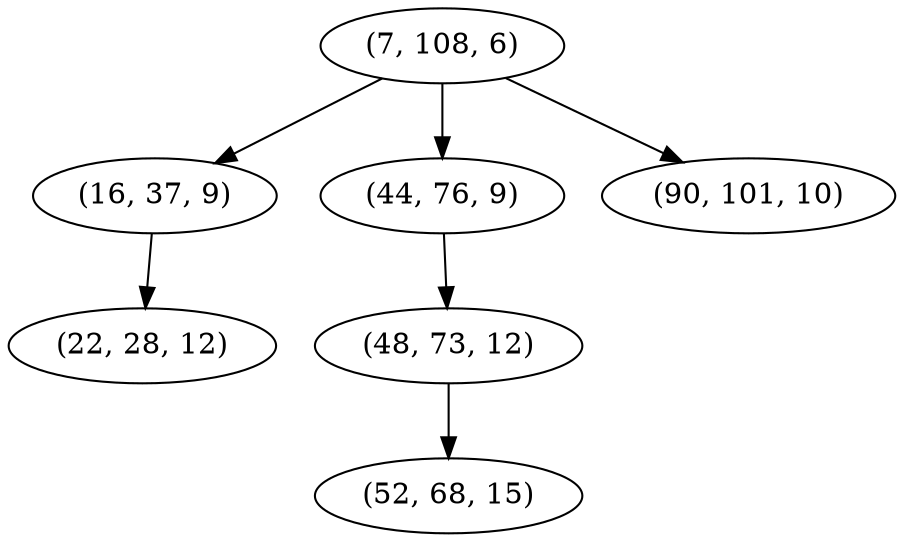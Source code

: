 digraph tree {
    "(7, 108, 6)";
    "(16, 37, 9)";
    "(22, 28, 12)";
    "(44, 76, 9)";
    "(48, 73, 12)";
    "(52, 68, 15)";
    "(90, 101, 10)";
    "(7, 108, 6)" -> "(16, 37, 9)";
    "(7, 108, 6)" -> "(44, 76, 9)";
    "(7, 108, 6)" -> "(90, 101, 10)";
    "(16, 37, 9)" -> "(22, 28, 12)";
    "(44, 76, 9)" -> "(48, 73, 12)";
    "(48, 73, 12)" -> "(52, 68, 15)";
}
